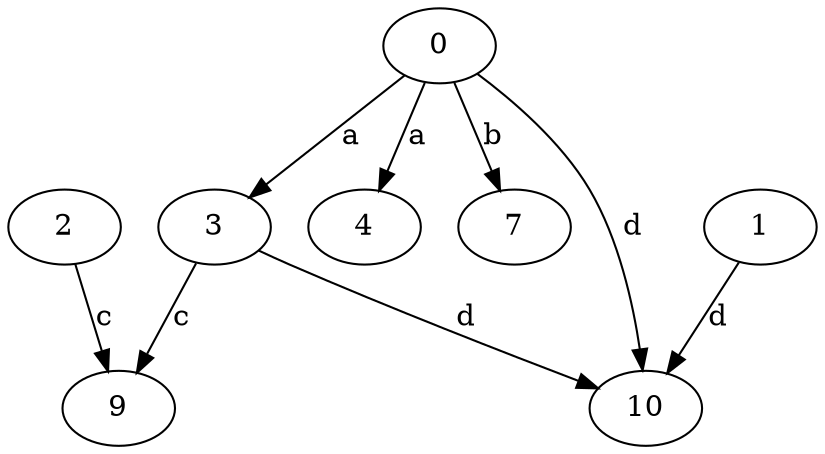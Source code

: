 strict digraph  {
3;
4;
0;
7;
1;
2;
9;
10;
3 -> 9  [label=c];
3 -> 10  [label=d];
0 -> 3  [label=a];
0 -> 4  [label=a];
0 -> 7  [label=b];
0 -> 10  [label=d];
1 -> 10  [label=d];
2 -> 9  [label=c];
}
